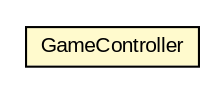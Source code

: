 #!/usr/local/bin/dot
#
# Class diagram 
# Generated by UMLGraph version R5_6 (http://www.umlgraph.org/)
#

digraph G {
	edge [fontname="arial",fontsize=10,labelfontname="arial",labelfontsize=10];
	node [fontname="arial",fontsize=10,shape=plaintext];
	nodesep=0.25;
	ranksep=0.5;
	// org.headfirst.ooad.game.gsf.controller.GameController
	c14856 [label=<<table title="org.headfirst.ooad.game.gsf.controller.GameController" border="0" cellborder="1" cellspacing="0" cellpadding="2" port="p" bgcolor="lemonChiffon" href="./GameController.html">
		<tr><td><table border="0" cellspacing="0" cellpadding="1">
<tr><td align="center" balign="center"> GameController </td></tr>
		</table></td></tr>
		</table>>, URL="./GameController.html", fontname="arial", fontcolor="black", fontsize=10.0];
}

